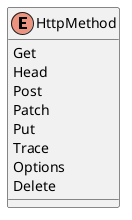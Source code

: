 @startuml http_method
enum HttpMethod {
    Get
    Head
    Post
    Patch
    Put
    Trace
    Options
    Delete
}
@enduml